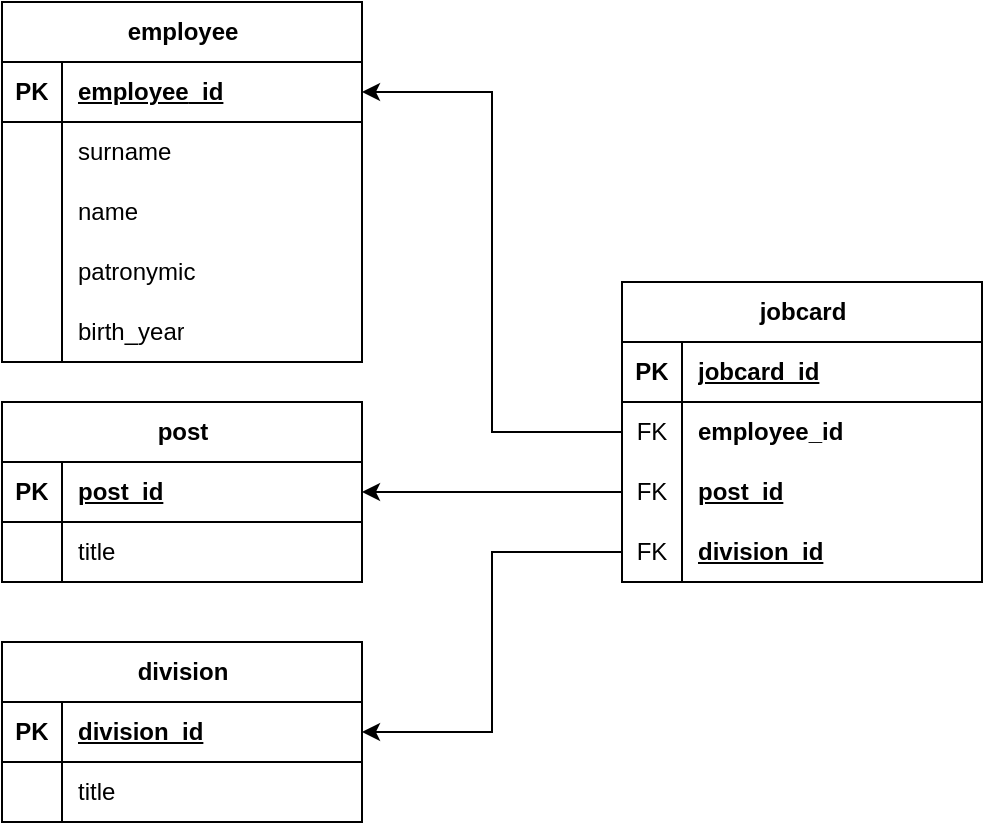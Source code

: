 <mxfile version="24.7.17">
  <diagram name="Страница — 1" id="DhASN3A9E7hCRldEpIQv">
    <mxGraphModel dx="1050" dy="621" grid="1" gridSize="10" guides="1" tooltips="1" connect="1" arrows="1" fold="1" page="1" pageScale="1" pageWidth="1169" pageHeight="827" math="0" shadow="0">
      <root>
        <mxCell id="0" />
        <mxCell id="1" parent="0" />
        <mxCell id="3X0FyKHJxa81f2Dtr8YE-1" value="employee" style="shape=table;startSize=30;container=1;collapsible=1;childLayout=tableLayout;fixedRows=1;rowLines=0;fontStyle=1;align=center;resizeLast=1;html=1;" parent="1" vertex="1">
          <mxGeometry x="120" y="80" width="180" height="180" as="geometry" />
        </mxCell>
        <mxCell id="3X0FyKHJxa81f2Dtr8YE-2" value="" style="shape=tableRow;horizontal=0;startSize=0;swimlaneHead=0;swimlaneBody=0;fillColor=none;collapsible=0;dropTarget=0;points=[[0,0.5],[1,0.5]];portConstraint=eastwest;top=0;left=0;right=0;bottom=1;" parent="3X0FyKHJxa81f2Dtr8YE-1" vertex="1">
          <mxGeometry y="30" width="180" height="30" as="geometry" />
        </mxCell>
        <mxCell id="3X0FyKHJxa81f2Dtr8YE-3" value="PK" style="shape=partialRectangle;connectable=0;fillColor=none;top=0;left=0;bottom=0;right=0;fontStyle=1;overflow=hidden;whiteSpace=wrap;html=1;" parent="3X0FyKHJxa81f2Dtr8YE-2" vertex="1">
          <mxGeometry width="30" height="30" as="geometry">
            <mxRectangle width="30" height="30" as="alternateBounds" />
          </mxGeometry>
        </mxCell>
        <mxCell id="3X0FyKHJxa81f2Dtr8YE-4" value="&lt;span style=&quot;text-align: center; text-wrap: nowrap;&quot;&gt;employee&lt;/span&gt;&lt;span style=&quot;text-align: center; text-wrap: nowrap;&quot;&gt;_id&lt;/span&gt;" style="shape=partialRectangle;connectable=0;fillColor=none;top=0;left=0;bottom=0;right=0;align=left;spacingLeft=6;fontStyle=5;overflow=hidden;whiteSpace=wrap;html=1;" parent="3X0FyKHJxa81f2Dtr8YE-2" vertex="1">
          <mxGeometry x="30" width="150" height="30" as="geometry">
            <mxRectangle width="150" height="30" as="alternateBounds" />
          </mxGeometry>
        </mxCell>
        <mxCell id="3X0FyKHJxa81f2Dtr8YE-5" value="" style="shape=tableRow;horizontal=0;startSize=0;swimlaneHead=0;swimlaneBody=0;fillColor=none;collapsible=0;dropTarget=0;points=[[0,0.5],[1,0.5]];portConstraint=eastwest;top=0;left=0;right=0;bottom=0;" parent="3X0FyKHJxa81f2Dtr8YE-1" vertex="1">
          <mxGeometry y="60" width="180" height="30" as="geometry" />
        </mxCell>
        <mxCell id="3X0FyKHJxa81f2Dtr8YE-6" value="" style="shape=partialRectangle;connectable=0;fillColor=none;top=0;left=0;bottom=0;right=0;editable=1;overflow=hidden;whiteSpace=wrap;html=1;" parent="3X0FyKHJxa81f2Dtr8YE-5" vertex="1">
          <mxGeometry width="30" height="30" as="geometry">
            <mxRectangle width="30" height="30" as="alternateBounds" />
          </mxGeometry>
        </mxCell>
        <mxCell id="3X0FyKHJxa81f2Dtr8YE-7" value="surname" style="shape=partialRectangle;connectable=0;fillColor=none;top=0;left=0;bottom=0;right=0;align=left;spacingLeft=6;overflow=hidden;whiteSpace=wrap;html=1;" parent="3X0FyKHJxa81f2Dtr8YE-5" vertex="1">
          <mxGeometry x="30" width="150" height="30" as="geometry">
            <mxRectangle width="150" height="30" as="alternateBounds" />
          </mxGeometry>
        </mxCell>
        <mxCell id="3X0FyKHJxa81f2Dtr8YE-8" value="" style="shape=tableRow;horizontal=0;startSize=0;swimlaneHead=0;swimlaneBody=0;fillColor=none;collapsible=0;dropTarget=0;points=[[0,0.5],[1,0.5]];portConstraint=eastwest;top=0;left=0;right=0;bottom=0;" parent="3X0FyKHJxa81f2Dtr8YE-1" vertex="1">
          <mxGeometry y="90" width="180" height="30" as="geometry" />
        </mxCell>
        <mxCell id="3X0FyKHJxa81f2Dtr8YE-9" value="" style="shape=partialRectangle;connectable=0;fillColor=none;top=0;left=0;bottom=0;right=0;editable=1;overflow=hidden;whiteSpace=wrap;html=1;" parent="3X0FyKHJxa81f2Dtr8YE-8" vertex="1">
          <mxGeometry width="30" height="30" as="geometry">
            <mxRectangle width="30" height="30" as="alternateBounds" />
          </mxGeometry>
        </mxCell>
        <mxCell id="3X0FyKHJxa81f2Dtr8YE-10" value="name&amp;nbsp;" style="shape=partialRectangle;connectable=0;fillColor=none;top=0;left=0;bottom=0;right=0;align=left;spacingLeft=6;overflow=hidden;whiteSpace=wrap;html=1;" parent="3X0FyKHJxa81f2Dtr8YE-8" vertex="1">
          <mxGeometry x="30" width="150" height="30" as="geometry">
            <mxRectangle width="150" height="30" as="alternateBounds" />
          </mxGeometry>
        </mxCell>
        <mxCell id="3X0FyKHJxa81f2Dtr8YE-11" value="" style="shape=tableRow;horizontal=0;startSize=0;swimlaneHead=0;swimlaneBody=0;fillColor=none;collapsible=0;dropTarget=0;points=[[0,0.5],[1,0.5]];portConstraint=eastwest;top=0;left=0;right=0;bottom=0;" parent="3X0FyKHJxa81f2Dtr8YE-1" vertex="1">
          <mxGeometry y="120" width="180" height="30" as="geometry" />
        </mxCell>
        <mxCell id="3X0FyKHJxa81f2Dtr8YE-12" value="" style="shape=partialRectangle;connectable=0;fillColor=none;top=0;left=0;bottom=0;right=0;editable=1;overflow=hidden;whiteSpace=wrap;html=1;" parent="3X0FyKHJxa81f2Dtr8YE-11" vertex="1">
          <mxGeometry width="30" height="30" as="geometry">
            <mxRectangle width="30" height="30" as="alternateBounds" />
          </mxGeometry>
        </mxCell>
        <mxCell id="3X0FyKHJxa81f2Dtr8YE-13" value="patronymic" style="shape=partialRectangle;connectable=0;fillColor=none;top=0;left=0;bottom=0;right=0;align=left;spacingLeft=6;overflow=hidden;whiteSpace=wrap;html=1;" parent="3X0FyKHJxa81f2Dtr8YE-11" vertex="1">
          <mxGeometry x="30" width="150" height="30" as="geometry">
            <mxRectangle width="150" height="30" as="alternateBounds" />
          </mxGeometry>
        </mxCell>
        <mxCell id="3X0FyKHJxa81f2Dtr8YE-27" style="shape=tableRow;horizontal=0;startSize=0;swimlaneHead=0;swimlaneBody=0;fillColor=none;collapsible=0;dropTarget=0;points=[[0,0.5],[1,0.5]];portConstraint=eastwest;top=0;left=0;right=0;bottom=0;" parent="3X0FyKHJxa81f2Dtr8YE-1" vertex="1">
          <mxGeometry y="150" width="180" height="30" as="geometry" />
        </mxCell>
        <mxCell id="3X0FyKHJxa81f2Dtr8YE-28" style="shape=partialRectangle;connectable=0;fillColor=none;top=0;left=0;bottom=0;right=0;editable=1;overflow=hidden;whiteSpace=wrap;html=1;" parent="3X0FyKHJxa81f2Dtr8YE-27" vertex="1">
          <mxGeometry width="30" height="30" as="geometry">
            <mxRectangle width="30" height="30" as="alternateBounds" />
          </mxGeometry>
        </mxCell>
        <mxCell id="3X0FyKHJxa81f2Dtr8YE-29" value="birth_year" style="shape=partialRectangle;connectable=0;fillColor=none;top=0;left=0;bottom=0;right=0;align=left;spacingLeft=6;overflow=hidden;whiteSpace=wrap;html=1;" parent="3X0FyKHJxa81f2Dtr8YE-27" vertex="1">
          <mxGeometry x="30" width="150" height="30" as="geometry">
            <mxRectangle width="150" height="30" as="alternateBounds" />
          </mxGeometry>
        </mxCell>
        <mxCell id="3X0FyKHJxa81f2Dtr8YE-14" value="post" style="shape=table;startSize=30;container=1;collapsible=1;childLayout=tableLayout;fixedRows=1;rowLines=0;fontStyle=1;align=center;resizeLast=1;html=1;" parent="1" vertex="1">
          <mxGeometry x="120" y="280" width="180" height="90" as="geometry" />
        </mxCell>
        <mxCell id="3X0FyKHJxa81f2Dtr8YE-15" value="" style="shape=tableRow;horizontal=0;startSize=0;swimlaneHead=0;swimlaneBody=0;fillColor=none;collapsible=0;dropTarget=0;points=[[0,0.5],[1,0.5]];portConstraint=eastwest;top=0;left=0;right=0;bottom=1;" parent="3X0FyKHJxa81f2Dtr8YE-14" vertex="1">
          <mxGeometry y="30" width="180" height="30" as="geometry" />
        </mxCell>
        <mxCell id="3X0FyKHJxa81f2Dtr8YE-16" value="PK" style="shape=partialRectangle;connectable=0;fillColor=none;top=0;left=0;bottom=0;right=0;fontStyle=1;overflow=hidden;whiteSpace=wrap;html=1;" parent="3X0FyKHJxa81f2Dtr8YE-15" vertex="1">
          <mxGeometry width="30" height="30" as="geometry">
            <mxRectangle width="30" height="30" as="alternateBounds" />
          </mxGeometry>
        </mxCell>
        <mxCell id="3X0FyKHJxa81f2Dtr8YE-17" value="post_id" style="shape=partialRectangle;connectable=0;fillColor=none;top=0;left=0;bottom=0;right=0;align=left;spacingLeft=6;fontStyle=5;overflow=hidden;whiteSpace=wrap;html=1;" parent="3X0FyKHJxa81f2Dtr8YE-15" vertex="1">
          <mxGeometry x="30" width="150" height="30" as="geometry">
            <mxRectangle width="150" height="30" as="alternateBounds" />
          </mxGeometry>
        </mxCell>
        <mxCell id="3X0FyKHJxa81f2Dtr8YE-18" value="" style="shape=tableRow;horizontal=0;startSize=0;swimlaneHead=0;swimlaneBody=0;fillColor=none;collapsible=0;dropTarget=0;points=[[0,0.5],[1,0.5]];portConstraint=eastwest;top=0;left=0;right=0;bottom=0;" parent="3X0FyKHJxa81f2Dtr8YE-14" vertex="1">
          <mxGeometry y="60" width="180" height="30" as="geometry" />
        </mxCell>
        <mxCell id="3X0FyKHJxa81f2Dtr8YE-19" value="" style="shape=partialRectangle;connectable=0;fillColor=none;top=0;left=0;bottom=0;right=0;editable=1;overflow=hidden;whiteSpace=wrap;html=1;" parent="3X0FyKHJxa81f2Dtr8YE-18" vertex="1">
          <mxGeometry width="30" height="30" as="geometry">
            <mxRectangle width="30" height="30" as="alternateBounds" />
          </mxGeometry>
        </mxCell>
        <mxCell id="3X0FyKHJxa81f2Dtr8YE-20" value="title" style="shape=partialRectangle;connectable=0;fillColor=none;top=0;left=0;bottom=0;right=0;align=left;spacingLeft=6;overflow=hidden;whiteSpace=wrap;html=1;" parent="3X0FyKHJxa81f2Dtr8YE-18" vertex="1">
          <mxGeometry x="30" width="150" height="30" as="geometry">
            <mxRectangle width="150" height="30" as="alternateBounds" />
          </mxGeometry>
        </mxCell>
        <mxCell id="3X0FyKHJxa81f2Dtr8YE-30" value="division" style="shape=table;startSize=30;container=1;collapsible=1;childLayout=tableLayout;fixedRows=1;rowLines=0;fontStyle=1;align=center;resizeLast=1;html=1;" parent="1" vertex="1">
          <mxGeometry x="120" y="400" width="180" height="90" as="geometry" />
        </mxCell>
        <mxCell id="3X0FyKHJxa81f2Dtr8YE-31" value="" style="shape=tableRow;horizontal=0;startSize=0;swimlaneHead=0;swimlaneBody=0;fillColor=none;collapsible=0;dropTarget=0;points=[[0,0.5],[1,0.5]];portConstraint=eastwest;top=0;left=0;right=0;bottom=1;" parent="3X0FyKHJxa81f2Dtr8YE-30" vertex="1">
          <mxGeometry y="30" width="180" height="30" as="geometry" />
        </mxCell>
        <mxCell id="3X0FyKHJxa81f2Dtr8YE-32" value="PK" style="shape=partialRectangle;connectable=0;fillColor=none;top=0;left=0;bottom=0;right=0;fontStyle=1;overflow=hidden;whiteSpace=wrap;html=1;" parent="3X0FyKHJxa81f2Dtr8YE-31" vertex="1">
          <mxGeometry width="30" height="30" as="geometry">
            <mxRectangle width="30" height="30" as="alternateBounds" />
          </mxGeometry>
        </mxCell>
        <mxCell id="3X0FyKHJxa81f2Dtr8YE-33" value="&lt;span style=&quot;text-align: center; text-wrap: nowrap;&quot;&gt;division_id&lt;/span&gt;" style="shape=partialRectangle;connectable=0;fillColor=none;top=0;left=0;bottom=0;right=0;align=left;spacingLeft=6;fontStyle=5;overflow=hidden;whiteSpace=wrap;html=1;" parent="3X0FyKHJxa81f2Dtr8YE-31" vertex="1">
          <mxGeometry x="30" width="150" height="30" as="geometry">
            <mxRectangle width="150" height="30" as="alternateBounds" />
          </mxGeometry>
        </mxCell>
        <mxCell id="3X0FyKHJxa81f2Dtr8YE-34" value="" style="shape=tableRow;horizontal=0;startSize=0;swimlaneHead=0;swimlaneBody=0;fillColor=none;collapsible=0;dropTarget=0;points=[[0,0.5],[1,0.5]];portConstraint=eastwest;top=0;left=0;right=0;bottom=0;" parent="3X0FyKHJxa81f2Dtr8YE-30" vertex="1">
          <mxGeometry y="60" width="180" height="30" as="geometry" />
        </mxCell>
        <mxCell id="3X0FyKHJxa81f2Dtr8YE-35" value="" style="shape=partialRectangle;connectable=0;fillColor=none;top=0;left=0;bottom=0;right=0;editable=1;overflow=hidden;whiteSpace=wrap;html=1;" parent="3X0FyKHJxa81f2Dtr8YE-34" vertex="1">
          <mxGeometry width="30" height="30" as="geometry">
            <mxRectangle width="30" height="30" as="alternateBounds" />
          </mxGeometry>
        </mxCell>
        <mxCell id="3X0FyKHJxa81f2Dtr8YE-36" value="title" style="shape=partialRectangle;connectable=0;fillColor=none;top=0;left=0;bottom=0;right=0;align=left;spacingLeft=6;overflow=hidden;whiteSpace=wrap;html=1;" parent="3X0FyKHJxa81f2Dtr8YE-34" vertex="1">
          <mxGeometry x="30" width="150" height="30" as="geometry">
            <mxRectangle width="150" height="30" as="alternateBounds" />
          </mxGeometry>
        </mxCell>
        <mxCell id="3X0FyKHJxa81f2Dtr8YE-43" value="jobcard" style="shape=table;startSize=30;container=1;collapsible=1;childLayout=tableLayout;fixedRows=1;rowLines=0;fontStyle=1;align=center;resizeLast=1;html=1;" parent="1" vertex="1">
          <mxGeometry x="430" y="220" width="180" height="150" as="geometry" />
        </mxCell>
        <mxCell id="3X0FyKHJxa81f2Dtr8YE-44" value="" style="shape=tableRow;horizontal=0;startSize=0;swimlaneHead=0;swimlaneBody=0;fillColor=none;collapsible=0;dropTarget=0;points=[[0,0.5],[1,0.5]];portConstraint=eastwest;top=0;left=0;right=0;bottom=1;" parent="3X0FyKHJxa81f2Dtr8YE-43" vertex="1">
          <mxGeometry y="30" width="180" height="30" as="geometry" />
        </mxCell>
        <mxCell id="3X0FyKHJxa81f2Dtr8YE-45" value="PK" style="shape=partialRectangle;connectable=0;fillColor=none;top=0;left=0;bottom=0;right=0;fontStyle=1;overflow=hidden;whiteSpace=wrap;html=1;" parent="3X0FyKHJxa81f2Dtr8YE-44" vertex="1">
          <mxGeometry width="30" height="30" as="geometry">
            <mxRectangle width="30" height="30" as="alternateBounds" />
          </mxGeometry>
        </mxCell>
        <mxCell id="3X0FyKHJxa81f2Dtr8YE-46" value="jobcard_id" style="shape=partialRectangle;connectable=0;fillColor=none;top=0;left=0;bottom=0;right=0;align=left;spacingLeft=6;fontStyle=5;overflow=hidden;whiteSpace=wrap;html=1;" parent="3X0FyKHJxa81f2Dtr8YE-44" vertex="1">
          <mxGeometry x="30" width="150" height="30" as="geometry">
            <mxRectangle width="150" height="30" as="alternateBounds" />
          </mxGeometry>
        </mxCell>
        <mxCell id="3X0FyKHJxa81f2Dtr8YE-47" value="" style="shape=tableRow;horizontal=0;startSize=0;swimlaneHead=0;swimlaneBody=0;fillColor=none;collapsible=0;dropTarget=0;points=[[0,0.5],[1,0.5]];portConstraint=eastwest;top=0;left=0;right=0;bottom=0;" parent="3X0FyKHJxa81f2Dtr8YE-43" vertex="1">
          <mxGeometry y="60" width="180" height="30" as="geometry" />
        </mxCell>
        <mxCell id="3X0FyKHJxa81f2Dtr8YE-48" value="FK" style="shape=partialRectangle;connectable=0;fillColor=none;top=0;left=0;bottom=0;right=0;editable=1;overflow=hidden;whiteSpace=wrap;html=1;" parent="3X0FyKHJxa81f2Dtr8YE-47" vertex="1">
          <mxGeometry width="30" height="30" as="geometry">
            <mxRectangle width="30" height="30" as="alternateBounds" />
          </mxGeometry>
        </mxCell>
        <mxCell id="3X0FyKHJxa81f2Dtr8YE-49" value="&lt;span style=&quot;font-weight: 700; text-wrap: nowrap; text-align: center;&quot;&gt;employee&lt;/span&gt;&lt;span style=&quot;font-weight: 700; text-wrap: nowrap; text-align: center;&quot;&gt;_id&lt;/span&gt;" style="shape=partialRectangle;connectable=0;fillColor=none;top=0;left=0;bottom=0;right=0;align=left;spacingLeft=6;overflow=hidden;whiteSpace=wrap;html=1;" parent="3X0FyKHJxa81f2Dtr8YE-47" vertex="1">
          <mxGeometry x="30" width="150" height="30" as="geometry">
            <mxRectangle width="150" height="30" as="alternateBounds" />
          </mxGeometry>
        </mxCell>
        <mxCell id="3X0FyKHJxa81f2Dtr8YE-50" value="" style="shape=tableRow;horizontal=0;startSize=0;swimlaneHead=0;swimlaneBody=0;fillColor=none;collapsible=0;dropTarget=0;points=[[0,0.5],[1,0.5]];portConstraint=eastwest;top=0;left=0;right=0;bottom=0;" parent="3X0FyKHJxa81f2Dtr8YE-43" vertex="1">
          <mxGeometry y="90" width="180" height="30" as="geometry" />
        </mxCell>
        <mxCell id="3X0FyKHJxa81f2Dtr8YE-51" value="FK" style="shape=partialRectangle;connectable=0;fillColor=none;top=0;left=0;bottom=0;right=0;editable=1;overflow=hidden;whiteSpace=wrap;html=1;" parent="3X0FyKHJxa81f2Dtr8YE-50" vertex="1">
          <mxGeometry width="30" height="30" as="geometry">
            <mxRectangle width="30" height="30" as="alternateBounds" />
          </mxGeometry>
        </mxCell>
        <mxCell id="3X0FyKHJxa81f2Dtr8YE-52" value="&lt;span style=&quot;font-weight: 700; text-decoration-line: underline;&quot;&gt;post_id&lt;/span&gt;" style="shape=partialRectangle;connectable=0;fillColor=none;top=0;left=0;bottom=0;right=0;align=left;spacingLeft=6;overflow=hidden;whiteSpace=wrap;html=1;" parent="3X0FyKHJxa81f2Dtr8YE-50" vertex="1">
          <mxGeometry x="30" width="150" height="30" as="geometry">
            <mxRectangle width="150" height="30" as="alternateBounds" />
          </mxGeometry>
        </mxCell>
        <mxCell id="3X0FyKHJxa81f2Dtr8YE-53" value="" style="shape=tableRow;horizontal=0;startSize=0;swimlaneHead=0;swimlaneBody=0;fillColor=none;collapsible=0;dropTarget=0;points=[[0,0.5],[1,0.5]];portConstraint=eastwest;top=0;left=0;right=0;bottom=0;" parent="3X0FyKHJxa81f2Dtr8YE-43" vertex="1">
          <mxGeometry y="120" width="180" height="30" as="geometry" />
        </mxCell>
        <mxCell id="3X0FyKHJxa81f2Dtr8YE-54" value="FK" style="shape=partialRectangle;connectable=0;fillColor=none;top=0;left=0;bottom=0;right=0;editable=1;overflow=hidden;whiteSpace=wrap;html=1;" parent="3X0FyKHJxa81f2Dtr8YE-53" vertex="1">
          <mxGeometry width="30" height="30" as="geometry">
            <mxRectangle width="30" height="30" as="alternateBounds" />
          </mxGeometry>
        </mxCell>
        <mxCell id="3X0FyKHJxa81f2Dtr8YE-55" value="&lt;span style=&quot;font-weight: 700; text-align: center; text-wrap: nowrap; text-decoration-line: underline;&quot;&gt;division_id&lt;/span&gt;" style="shape=partialRectangle;connectable=0;fillColor=none;top=0;left=0;bottom=0;right=0;align=left;spacingLeft=6;overflow=hidden;whiteSpace=wrap;html=1;" parent="3X0FyKHJxa81f2Dtr8YE-53" vertex="1">
          <mxGeometry x="30" width="150" height="30" as="geometry">
            <mxRectangle width="150" height="30" as="alternateBounds" />
          </mxGeometry>
        </mxCell>
        <mxCell id="3X0FyKHJxa81f2Dtr8YE-56" style="edgeStyle=orthogonalEdgeStyle;rounded=0;orthogonalLoop=1;jettySize=auto;html=1;entryX=1;entryY=0.5;entryDx=0;entryDy=0;" parent="1" source="3X0FyKHJxa81f2Dtr8YE-47" target="3X0FyKHJxa81f2Dtr8YE-2" edge="1">
          <mxGeometry relative="1" as="geometry" />
        </mxCell>
        <mxCell id="3X0FyKHJxa81f2Dtr8YE-57" style="edgeStyle=orthogonalEdgeStyle;rounded=0;orthogonalLoop=1;jettySize=auto;html=1;entryX=1;entryY=0.5;entryDx=0;entryDy=0;" parent="1" source="3X0FyKHJxa81f2Dtr8YE-50" target="3X0FyKHJxa81f2Dtr8YE-15" edge="1">
          <mxGeometry relative="1" as="geometry" />
        </mxCell>
        <mxCell id="3X0FyKHJxa81f2Dtr8YE-58" style="edgeStyle=orthogonalEdgeStyle;rounded=0;orthogonalLoop=1;jettySize=auto;html=1;entryX=1;entryY=0.5;entryDx=0;entryDy=0;" parent="1" source="3X0FyKHJxa81f2Dtr8YE-53" target="3X0FyKHJxa81f2Dtr8YE-31" edge="1">
          <mxGeometry relative="1" as="geometry" />
        </mxCell>
      </root>
    </mxGraphModel>
  </diagram>
</mxfile>
